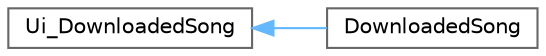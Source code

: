 digraph "类继承关系图"
{
 // LATEX_PDF_SIZE
  bgcolor="transparent";
  edge [fontname=Helvetica,fontsize=10,labelfontname=Helvetica,labelfontsize=10];
  node [fontname=Helvetica,fontsize=10,shape=box,height=0.2,width=0.4];
  rankdir="LR";
  Node0 [id="Node000000",label="Ui_DownloadedSong",height=0.2,width=0.4,color="grey40", fillcolor="white", style="filled",URL="$class_ui___downloaded_song.html",tooltip=" "];
  Node0 -> Node1 [id="edge478_Node000000_Node000001",dir="back",color="steelblue1",style="solid",tooltip=" "];
  Node1 [id="Node000001",label="DownloadedSong",height=0.2,width=0.4,color="grey40", fillcolor="white", style="filled",URL="$class_ui_1_1_downloaded_song.html",tooltip=" "];
}

